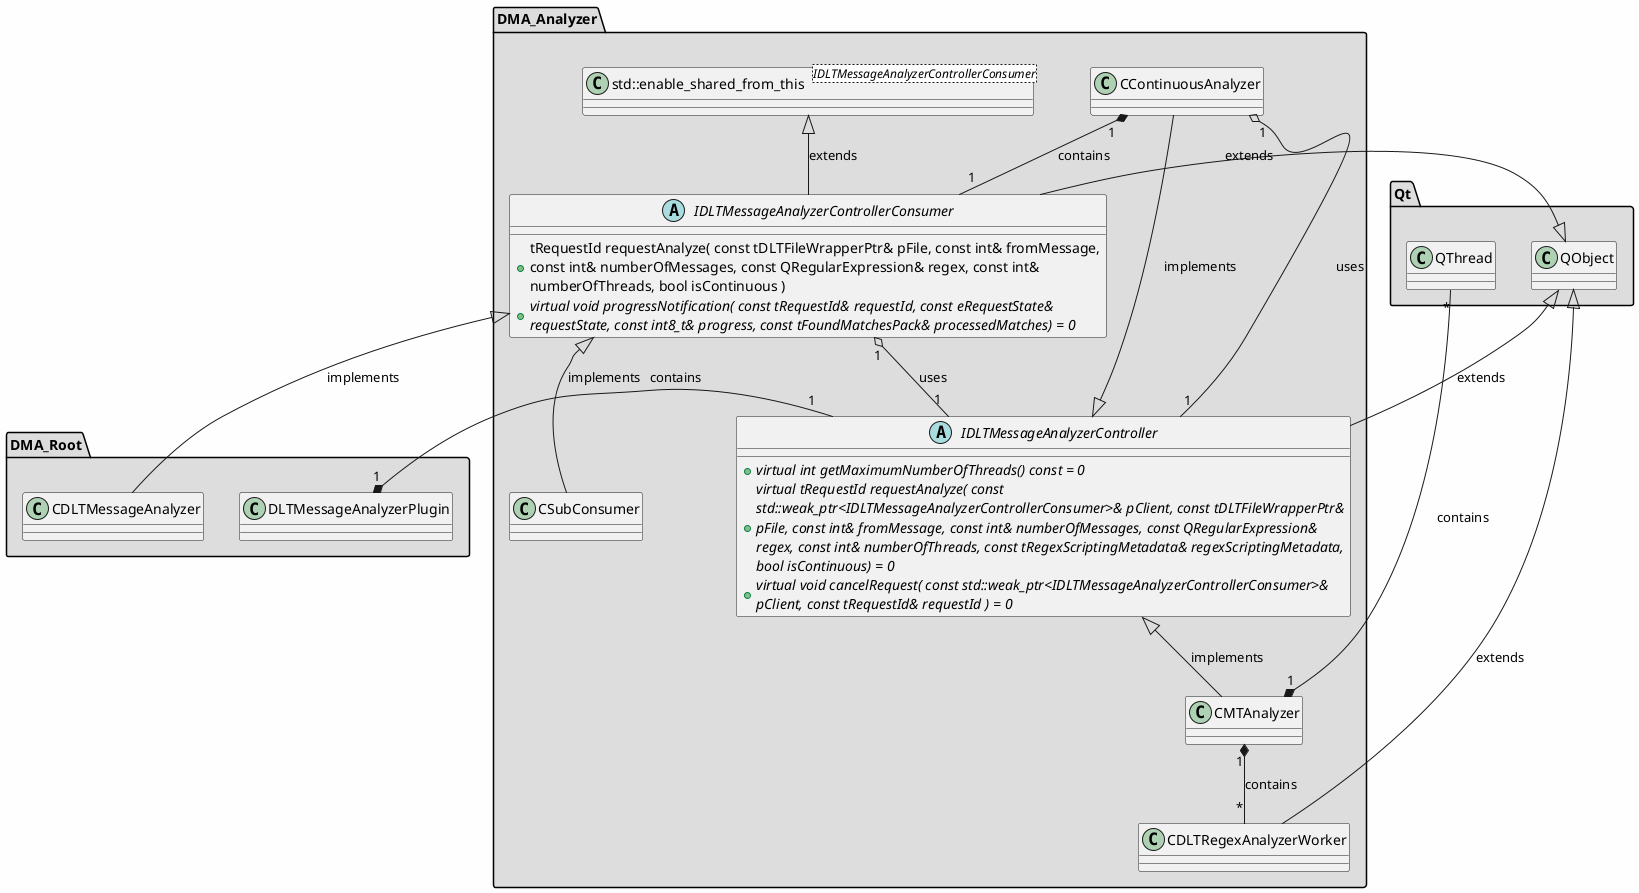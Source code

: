 
@startuml

skinparam backgroundColor #FEFEFE
skinparam wrapWidth 600
package "DMA_Analyzer" #DDDDDD
{

class "CContinuousAnalyzer"
{
}

class "CDLTRegexAnalyzerWorker"
{
}

class "CMTAnalyzer"
{
}

class "CSubConsumer"
{
}

abstract class "IDLTMessageAnalyzerController"
{
    + {abstract} virtual int getMaximumNumberOfThreads() const = 0
    + {abstract} virtual tRequestId requestAnalyze( const std::weak_ptr<IDLTMessageAnalyzerControllerConsumer>& pClient, const tDLTFileWrapperPtr& pFile, const int& fromMessage, const int& numberOfMessages, const QRegularExpression& regex, const int& numberOfThreads, const tRegexScriptingMetadata& regexScriptingMetadata, bool isContinuous) = 0
    + {abstract} virtual void cancelRequest( const std::weak_ptr<IDLTMessageAnalyzerControllerConsumer>& pClient, const tRequestId& requestId ) = 0
}

abstract class "IDLTMessageAnalyzerControllerConsumer"
{
    + tRequestId requestAnalyze( const tDLTFileWrapperPtr& pFile, const int& fromMessage, const int& numberOfMessages, const QRegularExpression& regex, const int& numberOfThreads, bool isContinuous )
    + {abstract} virtual void progressNotification( const tRequestId& requestId, const eRequestState& requestState, const int8_t& progress, const tFoundMatchesPack& processedMatches) = 0
}

class "std::enable_shared_from_this<IDLTMessageAnalyzerControllerConsumer>" as std::enable_shared_from_this_IDLTMessageAnalyzerControllerConsumer_
{
}

}

package "DMA_Root" #DDDDDD
{

class "CDLTMessageAnalyzer"
{
}

class "DLTMessageAnalyzerPlugin"
{
}

}

package "Qt" #DDDDDD
{

class "QObject"
{
}

class "QThread"
{
}

}

'====================Inheritance section====================
IDLTMessageAnalyzerController <|-- CContinuousAnalyzer : implements
QObject <|-- CDLTRegexAnalyzerWorker : extends
IDLTMessageAnalyzerController <|-- CMTAnalyzer : implements
IDLTMessageAnalyzerControllerConsumer <|-- CSubConsumer : implements
QObject <|-- IDLTMessageAnalyzerController : extends
QObject <|-- IDLTMessageAnalyzerControllerConsumer : extends
std::enable_shared_from_this_IDLTMessageAnalyzerControllerConsumer_ <|-- IDLTMessageAnalyzerControllerConsumer : extends
IDLTMessageAnalyzerControllerConsumer <|-- CDLTMessageAnalyzer : implements

'====================Dependencies section====================
CContinuousAnalyzer "1" o-- "1" IDLTMessageAnalyzerController : uses
CContinuousAnalyzer "1" *-- "1" IDLTMessageAnalyzerControllerConsumer : contains
CMTAnalyzer "1" *-- "*" CDLTRegexAnalyzerWorker : contains
CMTAnalyzer "1" *-- "*" QThread : contains
IDLTMessageAnalyzerControllerConsumer "1" o-- "1" IDLTMessageAnalyzerController : uses
DLTMessageAnalyzerPlugin "1" *-- "1" IDLTMessageAnalyzerController : contains

@enduml